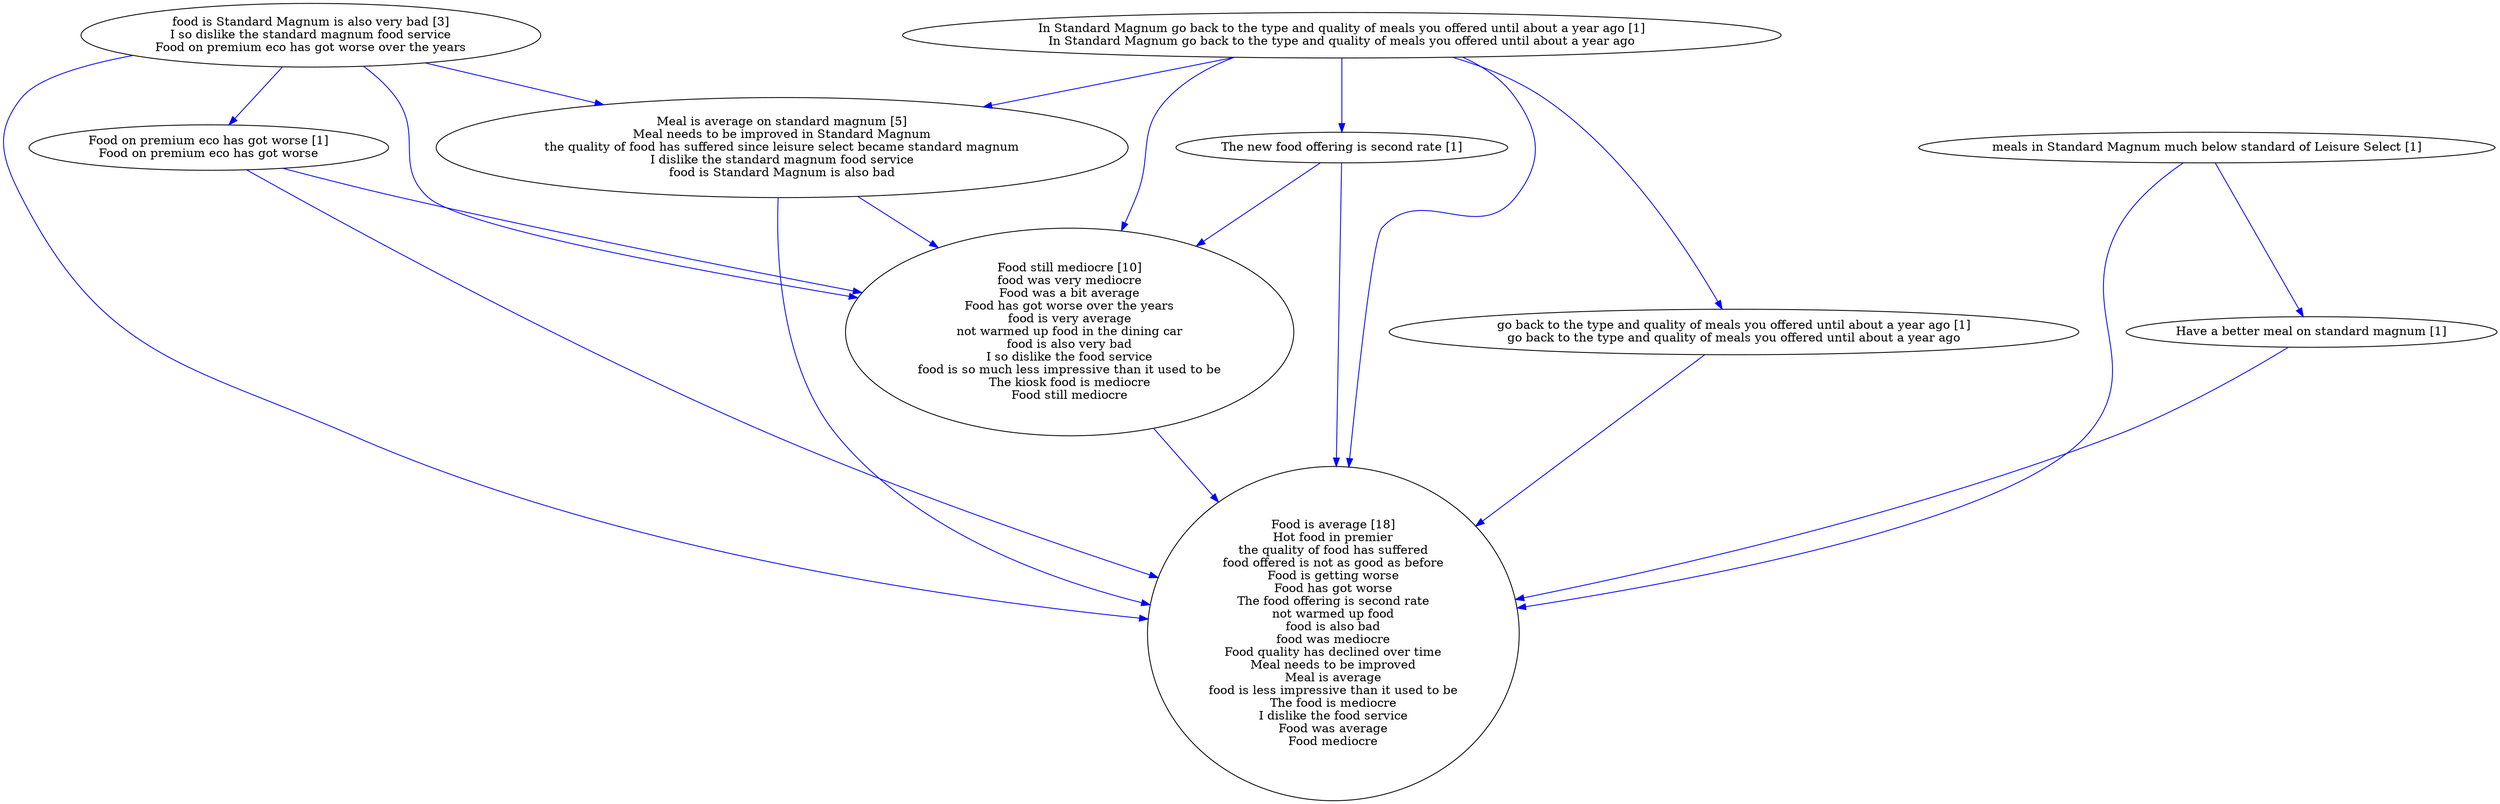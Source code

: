 digraph collapsedGraph {
"Meal is average on standard magnum [5]\nMeal needs to be improved in Standard Magnum\nthe quality of food has suffered since leisure select became standard magnum\nI dislike the standard magnum food service\nfood is Standard Magnum is also bad""Food still mediocre [10]\nfood was very mediocre\nFood was a bit average\nFood has got worse over the years\nfood is very average\nnot warmed up food in the dining car\nfood is also very bad\nI so dislike the food service\nfood is so much less impressive than it used to be\nThe kiosk food is mediocre\nFood still mediocre""Food is average [18]\nHot food in premier\nthe quality of food has suffered\nfood offered is not as good as before\nFood is getting worse\nFood has got worse\nThe food offering is second rate\nnot warmed up food\nfood is also bad\nfood was mediocre\nFood quality has declined over time\nMeal needs to be improved\nMeal is average\nfood is less impressive than it used to be\nThe food is mediocre\nI dislike the food service\nFood was average\nFood mediocre""food is Standard Magnum is also very bad [3]\nI so dislike the standard magnum food service\nFood on premium eco has got worse over the years""Food on premium eco has got worse [1]\nFood on premium eco has got worse""Have a better meal on standard magnum [1]""In Standard Magnum go back to the type and quality of meals you offered until about a year ago [1]\nIn Standard Magnum go back to the type and quality of meals you offered until about a year ago""go back to the type and quality of meals you offered until about a year ago [1]\ngo back to the type and quality of meals you offered until about a year ago""The new food offering is second rate [1]""meals in Standard Magnum much below standard of Leisure Select [1]""In Standard Magnum go back to the type and quality of meals you offered until about a year ago [1]\nIn Standard Magnum go back to the type and quality of meals you offered until about a year ago" -> "go back to the type and quality of meals you offered until about a year ago [1]\ngo back to the type and quality of meals you offered until about a year ago" [color=blue]
"Meal is average on standard magnum [5]\nMeal needs to be improved in Standard Magnum\nthe quality of food has suffered since leisure select became standard magnum\nI dislike the standard magnum food service\nfood is Standard Magnum is also bad" -> "Food still mediocre [10]\nfood was very mediocre\nFood was a bit average\nFood has got worse over the years\nfood is very average\nnot warmed up food in the dining car\nfood is also very bad\nI so dislike the food service\nfood is so much less impressive than it used to be\nThe kiosk food is mediocre\nFood still mediocre" [color=blue]
"food is Standard Magnum is also very bad [3]\nI so dislike the standard magnum food service\nFood on premium eco has got worse over the years" -> "Food still mediocre [10]\nfood was very mediocre\nFood was a bit average\nFood has got worse over the years\nfood is very average\nnot warmed up food in the dining car\nfood is also very bad\nI so dislike the food service\nfood is so much less impressive than it used to be\nThe kiosk food is mediocre\nFood still mediocre" [color=blue]
"Food on premium eco has got worse [1]\nFood on premium eco has got worse" -> "Food still mediocre [10]\nfood was very mediocre\nFood was a bit average\nFood has got worse over the years\nfood is very average\nnot warmed up food in the dining car\nfood is also very bad\nI so dislike the food service\nfood is so much less impressive than it used to be\nThe kiosk food is mediocre\nFood still mediocre" [color=blue]
"In Standard Magnum go back to the type and quality of meals you offered until about a year ago [1]\nIn Standard Magnum go back to the type and quality of meals you offered until about a year ago" -> "Food still mediocre [10]\nfood was very mediocre\nFood was a bit average\nFood has got worse over the years\nfood is very average\nnot warmed up food in the dining car\nfood is also very bad\nI so dislike the food service\nfood is so much less impressive than it used to be\nThe kiosk food is mediocre\nFood still mediocre" [color=blue]
"Food still mediocre [10]\nfood was very mediocre\nFood was a bit average\nFood has got worse over the years\nfood is very average\nnot warmed up food in the dining car\nfood is also very bad\nI so dislike the food service\nfood is so much less impressive than it used to be\nThe kiosk food is mediocre\nFood still mediocre" -> "Food is average [18]\nHot food in premier\nthe quality of food has suffered\nfood offered is not as good as before\nFood is getting worse\nFood has got worse\nThe food offering is second rate\nnot warmed up food\nfood is also bad\nfood was mediocre\nFood quality has declined over time\nMeal needs to be improved\nMeal is average\nfood is less impressive than it used to be\nThe food is mediocre\nI dislike the food service\nFood was average\nFood mediocre" [color=blue]
"go back to the type and quality of meals you offered until about a year ago [1]\ngo back to the type and quality of meals you offered until about a year ago" -> "Food is average [18]\nHot food in premier\nthe quality of food has suffered\nfood offered is not as good as before\nFood is getting worse\nFood has got worse\nThe food offering is second rate\nnot warmed up food\nfood is also bad\nfood was mediocre\nFood quality has declined over time\nMeal needs to be improved\nMeal is average\nfood is less impressive than it used to be\nThe food is mediocre\nI dislike the food service\nFood was average\nFood mediocre" [color=blue]
"In Standard Magnum go back to the type and quality of meals you offered until about a year ago [1]\nIn Standard Magnum go back to the type and quality of meals you offered until about a year ago" -> "The new food offering is second rate [1]" [color=blue]
"Have a better meal on standard magnum [1]" -> "Food is average [18]\nHot food in premier\nthe quality of food has suffered\nfood offered is not as good as before\nFood is getting worse\nFood has got worse\nThe food offering is second rate\nnot warmed up food\nfood is also bad\nfood was mediocre\nFood quality has declined over time\nMeal needs to be improved\nMeal is average\nfood is less impressive than it used to be\nThe food is mediocre\nI dislike the food service\nFood was average\nFood mediocre" [color=blue]
"The new food offering is second rate [1]" -> "Food still mediocre [10]\nfood was very mediocre\nFood was a bit average\nFood has got worse over the years\nfood is very average\nnot warmed up food in the dining car\nfood is also very bad\nI so dislike the food service\nfood is so much less impressive than it used to be\nThe kiosk food is mediocre\nFood still mediocre" [color=blue]
"food is Standard Magnum is also very bad [3]\nI so dislike the standard magnum food service\nFood on premium eco has got worse over the years" -> "Food is average [18]\nHot food in premier\nthe quality of food has suffered\nfood offered is not as good as before\nFood is getting worse\nFood has got worse\nThe food offering is second rate\nnot warmed up food\nfood is also bad\nfood was mediocre\nFood quality has declined over time\nMeal needs to be improved\nMeal is average\nfood is less impressive than it used to be\nThe food is mediocre\nI dislike the food service\nFood was average\nFood mediocre" [color=blue]
"Food on premium eco has got worse [1]\nFood on premium eco has got worse" -> "Food is average [18]\nHot food in premier\nthe quality of food has suffered\nfood offered is not as good as before\nFood is getting worse\nFood has got worse\nThe food offering is second rate\nnot warmed up food\nfood is also bad\nfood was mediocre\nFood quality has declined over time\nMeal needs to be improved\nMeal is average\nfood is less impressive than it used to be\nThe food is mediocre\nI dislike the food service\nFood was average\nFood mediocre" [color=blue]
"In Standard Magnum go back to the type and quality of meals you offered until about a year ago [1]\nIn Standard Magnum go back to the type and quality of meals you offered until about a year ago" -> "Food is average [18]\nHot food in premier\nthe quality of food has suffered\nfood offered is not as good as before\nFood is getting worse\nFood has got worse\nThe food offering is second rate\nnot warmed up food\nfood is also bad\nfood was mediocre\nFood quality has declined over time\nMeal needs to be improved\nMeal is average\nfood is less impressive than it used to be\nThe food is mediocre\nI dislike the food service\nFood was average\nFood mediocre" [color=blue]
"The new food offering is second rate [1]" -> "Food is average [18]\nHot food in premier\nthe quality of food has suffered\nfood offered is not as good as before\nFood is getting worse\nFood has got worse\nThe food offering is second rate\nnot warmed up food\nfood is also bad\nfood was mediocre\nFood quality has declined over time\nMeal needs to be improved\nMeal is average\nfood is less impressive than it used to be\nThe food is mediocre\nI dislike the food service\nFood was average\nFood mediocre" [color=blue]
"food is Standard Magnum is also very bad [3]\nI so dislike the standard magnum food service\nFood on premium eco has got worse over the years" -> "Food on premium eco has got worse [1]\nFood on premium eco has got worse" [color=blue]
"Meal is average on standard magnum [5]\nMeal needs to be improved in Standard Magnum\nthe quality of food has suffered since leisure select became standard magnum\nI dislike the standard magnum food service\nfood is Standard Magnum is also bad" -> "Food is average [18]\nHot food in premier\nthe quality of food has suffered\nfood offered is not as good as before\nFood is getting worse\nFood has got worse\nThe food offering is second rate\nnot warmed up food\nfood is also bad\nfood was mediocre\nFood quality has declined over time\nMeal needs to be improved\nMeal is average\nfood is less impressive than it used to be\nThe food is mediocre\nI dislike the food service\nFood was average\nFood mediocre" [color=blue]
"meals in Standard Magnum much below standard of Leisure Select [1]" -> "Food is average [18]\nHot food in premier\nthe quality of food has suffered\nfood offered is not as good as before\nFood is getting worse\nFood has got worse\nThe food offering is second rate\nnot warmed up food\nfood is also bad\nfood was mediocre\nFood quality has declined over time\nMeal needs to be improved\nMeal is average\nfood is less impressive than it used to be\nThe food is mediocre\nI dislike the food service\nFood was average\nFood mediocre" [color=blue]
"meals in Standard Magnum much below standard of Leisure Select [1]" -> "Have a better meal on standard magnum [1]" [color=blue]
"In Standard Magnum go back to the type and quality of meals you offered until about a year ago [1]\nIn Standard Magnum go back to the type and quality of meals you offered until about a year ago" -> "Meal is average on standard magnum [5]\nMeal needs to be improved in Standard Magnum\nthe quality of food has suffered since leisure select became standard magnum\nI dislike the standard magnum food service\nfood is Standard Magnum is also bad" [color=blue]
"food is Standard Magnum is also very bad [3]\nI so dislike the standard magnum food service\nFood on premium eco has got worse over the years" -> "Meal is average on standard magnum [5]\nMeal needs to be improved in Standard Magnum\nthe quality of food has suffered since leisure select became standard magnum\nI dislike the standard magnum food service\nfood is Standard Magnum is also bad" [color=blue]
}